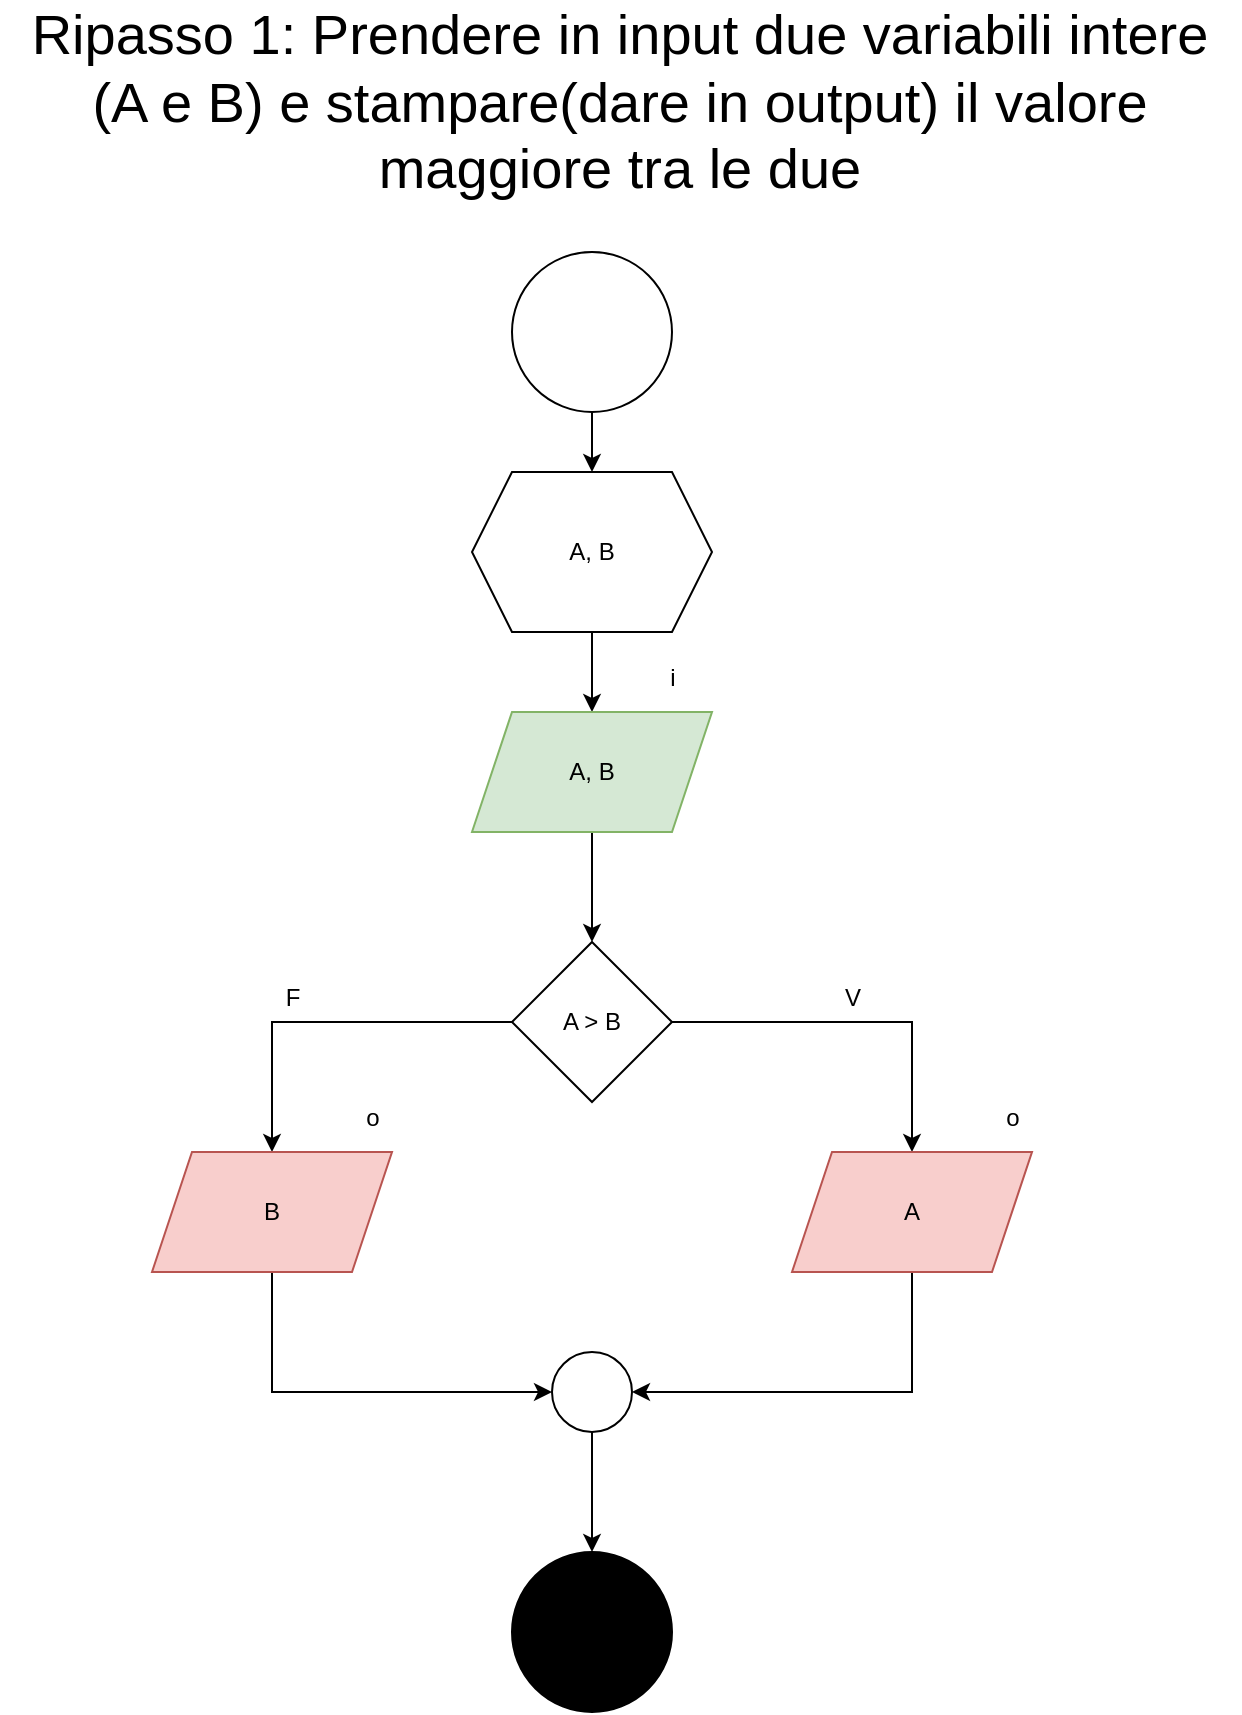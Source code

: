 <mxfile version="24.7.14">
  <diagram name="Pagina-1" id="tVlC7E1NlxJWpnCf0n8r">
    <mxGraphModel grid="1" page="1" gridSize="10" guides="1" tooltips="1" connect="1" arrows="1" fold="1" pageScale="1" pageWidth="827" pageHeight="1169" math="0" shadow="0">
      <root>
        <mxCell id="0" />
        <mxCell id="1" parent="0" />
        <mxCell id="tmEfC8B-hnmJkJ5TD7nx-4" value="" style="edgeStyle=orthogonalEdgeStyle;rounded=0;orthogonalLoop=1;jettySize=auto;html=1;" edge="1" parent="1" source="tmEfC8B-hnmJkJ5TD7nx-1" target="tmEfC8B-hnmJkJ5TD7nx-3">
          <mxGeometry relative="1" as="geometry" />
        </mxCell>
        <mxCell id="tmEfC8B-hnmJkJ5TD7nx-1" value="" style="ellipse;whiteSpace=wrap;html=1;aspect=fixed;" vertex="1" parent="1">
          <mxGeometry x="360" y="160" width="80" height="80" as="geometry" />
        </mxCell>
        <mxCell id="tmEfC8B-hnmJkJ5TD7nx-2" value="Ripasso 1: Prendere in input due variabili intere (A e B) e stampare(dare in output) il valore maggiore tra le due" style="text;html=1;align=center;verticalAlign=middle;whiteSpace=wrap;rounded=0;fontSize=28;" vertex="1" parent="1">
          <mxGeometry x="104" y="70" width="620" height="30" as="geometry" />
        </mxCell>
        <mxCell id="tmEfC8B-hnmJkJ5TD7nx-6" value="" style="edgeStyle=orthogonalEdgeStyle;rounded=0;orthogonalLoop=1;jettySize=auto;html=1;" edge="1" parent="1" source="tmEfC8B-hnmJkJ5TD7nx-3" target="tmEfC8B-hnmJkJ5TD7nx-5">
          <mxGeometry relative="1" as="geometry" />
        </mxCell>
        <mxCell id="tmEfC8B-hnmJkJ5TD7nx-3" value="A, B" style="shape=hexagon;perimeter=hexagonPerimeter2;whiteSpace=wrap;html=1;fixedSize=1;" vertex="1" parent="1">
          <mxGeometry x="340" y="270" width="120" height="80" as="geometry" />
        </mxCell>
        <mxCell id="tmEfC8B-hnmJkJ5TD7nx-8" value="" style="edgeStyle=orthogonalEdgeStyle;rounded=0;orthogonalLoop=1;jettySize=auto;html=1;" edge="1" parent="1" source="tmEfC8B-hnmJkJ5TD7nx-5" target="tmEfC8B-hnmJkJ5TD7nx-7">
          <mxGeometry relative="1" as="geometry" />
        </mxCell>
        <mxCell id="tmEfC8B-hnmJkJ5TD7nx-5" value="A, B" style="shape=parallelogram;perimeter=parallelogramPerimeter;whiteSpace=wrap;html=1;fixedSize=1;fillColor=#d5e8d4;strokeColor=#82b366;" vertex="1" parent="1">
          <mxGeometry x="340" y="390" width="120" height="60" as="geometry" />
        </mxCell>
        <mxCell id="tmEfC8B-hnmJkJ5TD7nx-10" value="" style="edgeStyle=orthogonalEdgeStyle;rounded=0;orthogonalLoop=1;jettySize=auto;html=1;" edge="1" parent="1" source="tmEfC8B-hnmJkJ5TD7nx-7" target="tmEfC8B-hnmJkJ5TD7nx-9">
          <mxGeometry relative="1" as="geometry" />
        </mxCell>
        <mxCell id="tmEfC8B-hnmJkJ5TD7nx-12" value="" style="edgeStyle=orthogonalEdgeStyle;rounded=0;orthogonalLoop=1;jettySize=auto;html=1;" edge="1" parent="1" source="tmEfC8B-hnmJkJ5TD7nx-7" target="tmEfC8B-hnmJkJ5TD7nx-11">
          <mxGeometry relative="1" as="geometry" />
        </mxCell>
        <mxCell id="tmEfC8B-hnmJkJ5TD7nx-7" value="A &amp;gt; B" style="rhombus;whiteSpace=wrap;html=1;" vertex="1" parent="1">
          <mxGeometry x="360" y="505" width="80" height="80" as="geometry" />
        </mxCell>
        <mxCell id="tmEfC8B-hnmJkJ5TD7nx-16" style="edgeStyle=orthogonalEdgeStyle;rounded=0;orthogonalLoop=1;jettySize=auto;html=1;entryX=1;entryY=0.5;entryDx=0;entryDy=0;" edge="1" parent="1" source="tmEfC8B-hnmJkJ5TD7nx-9" target="tmEfC8B-hnmJkJ5TD7nx-14">
          <mxGeometry relative="1" as="geometry">
            <Array as="points">
              <mxPoint x="560" y="730" />
            </Array>
          </mxGeometry>
        </mxCell>
        <mxCell id="tmEfC8B-hnmJkJ5TD7nx-9" value="A" style="shape=parallelogram;perimeter=parallelogramPerimeter;whiteSpace=wrap;html=1;fixedSize=1;fillColor=#f8cecc;strokeColor=#b85450;" vertex="1" parent="1">
          <mxGeometry x="500" y="610" width="120" height="60" as="geometry" />
        </mxCell>
        <mxCell id="tmEfC8B-hnmJkJ5TD7nx-15" value="" style="edgeStyle=orthogonalEdgeStyle;rounded=0;orthogonalLoop=1;jettySize=auto;html=1;" edge="1" parent="1" source="tmEfC8B-hnmJkJ5TD7nx-11" target="tmEfC8B-hnmJkJ5TD7nx-14">
          <mxGeometry relative="1" as="geometry">
            <Array as="points">
              <mxPoint x="240" y="730" />
            </Array>
          </mxGeometry>
        </mxCell>
        <mxCell id="tmEfC8B-hnmJkJ5TD7nx-11" value="B" style="shape=parallelogram;perimeter=parallelogramPerimeter;whiteSpace=wrap;html=1;fixedSize=1;fillColor=#f8cecc;strokeColor=#b85450;" vertex="1" parent="1">
          <mxGeometry x="180" y="610" width="120" height="60" as="geometry" />
        </mxCell>
        <mxCell id="tmEfC8B-hnmJkJ5TD7nx-20" value="" style="edgeStyle=orthogonalEdgeStyle;rounded=0;orthogonalLoop=1;jettySize=auto;html=1;" edge="1" parent="1" source="tmEfC8B-hnmJkJ5TD7nx-14" target="tmEfC8B-hnmJkJ5TD7nx-19">
          <mxGeometry relative="1" as="geometry" />
        </mxCell>
        <mxCell id="tmEfC8B-hnmJkJ5TD7nx-14" value="" style="ellipse;whiteSpace=wrap;html=1;" vertex="1" parent="1">
          <mxGeometry x="380" y="710" width="40" height="40" as="geometry" />
        </mxCell>
        <mxCell id="tmEfC8B-hnmJkJ5TD7nx-19" value="" style="ellipse;whiteSpace=wrap;html=1;fillColor=#000000;" vertex="1" parent="1">
          <mxGeometry x="360" y="810" width="80" height="80" as="geometry" />
        </mxCell>
        <mxCell id="tmEfC8B-hnmJkJ5TD7nx-21" value="i" style="text;html=1;align=center;verticalAlign=middle;resizable=0;points=[];autosize=1;strokeColor=none;fillColor=none;" vertex="1" parent="1">
          <mxGeometry x="425" y="358" width="30" height="30" as="geometry" />
        </mxCell>
        <mxCell id="tmEfC8B-hnmJkJ5TD7nx-22" value="o" style="text;html=1;align=center;verticalAlign=middle;resizable=0;points=[];autosize=1;strokeColor=none;fillColor=none;" vertex="1" parent="1">
          <mxGeometry x="595" y="578" width="30" height="30" as="geometry" />
        </mxCell>
        <mxCell id="tmEfC8B-hnmJkJ5TD7nx-23" value="o" style="text;html=1;align=center;verticalAlign=middle;resizable=0;points=[];autosize=1;strokeColor=none;fillColor=none;" vertex="1" parent="1">
          <mxGeometry x="275" y="578" width="30" height="30" as="geometry" />
        </mxCell>
        <mxCell id="CEye5VhckjhVq3TiC93D-1" value="V" style="text;html=1;align=center;verticalAlign=middle;resizable=0;points=[];autosize=1;strokeColor=none;fillColor=none;" vertex="1" parent="1">
          <mxGeometry x="515" y="518" width="30" height="30" as="geometry" />
        </mxCell>
        <mxCell id="CEye5VhckjhVq3TiC93D-2" value="F" style="text;html=1;align=center;verticalAlign=middle;resizable=0;points=[];autosize=1;strokeColor=none;fillColor=none;" vertex="1" parent="1">
          <mxGeometry x="235" y="518" width="30" height="30" as="geometry" />
        </mxCell>
      </root>
    </mxGraphModel>
  </diagram>
</mxfile>
